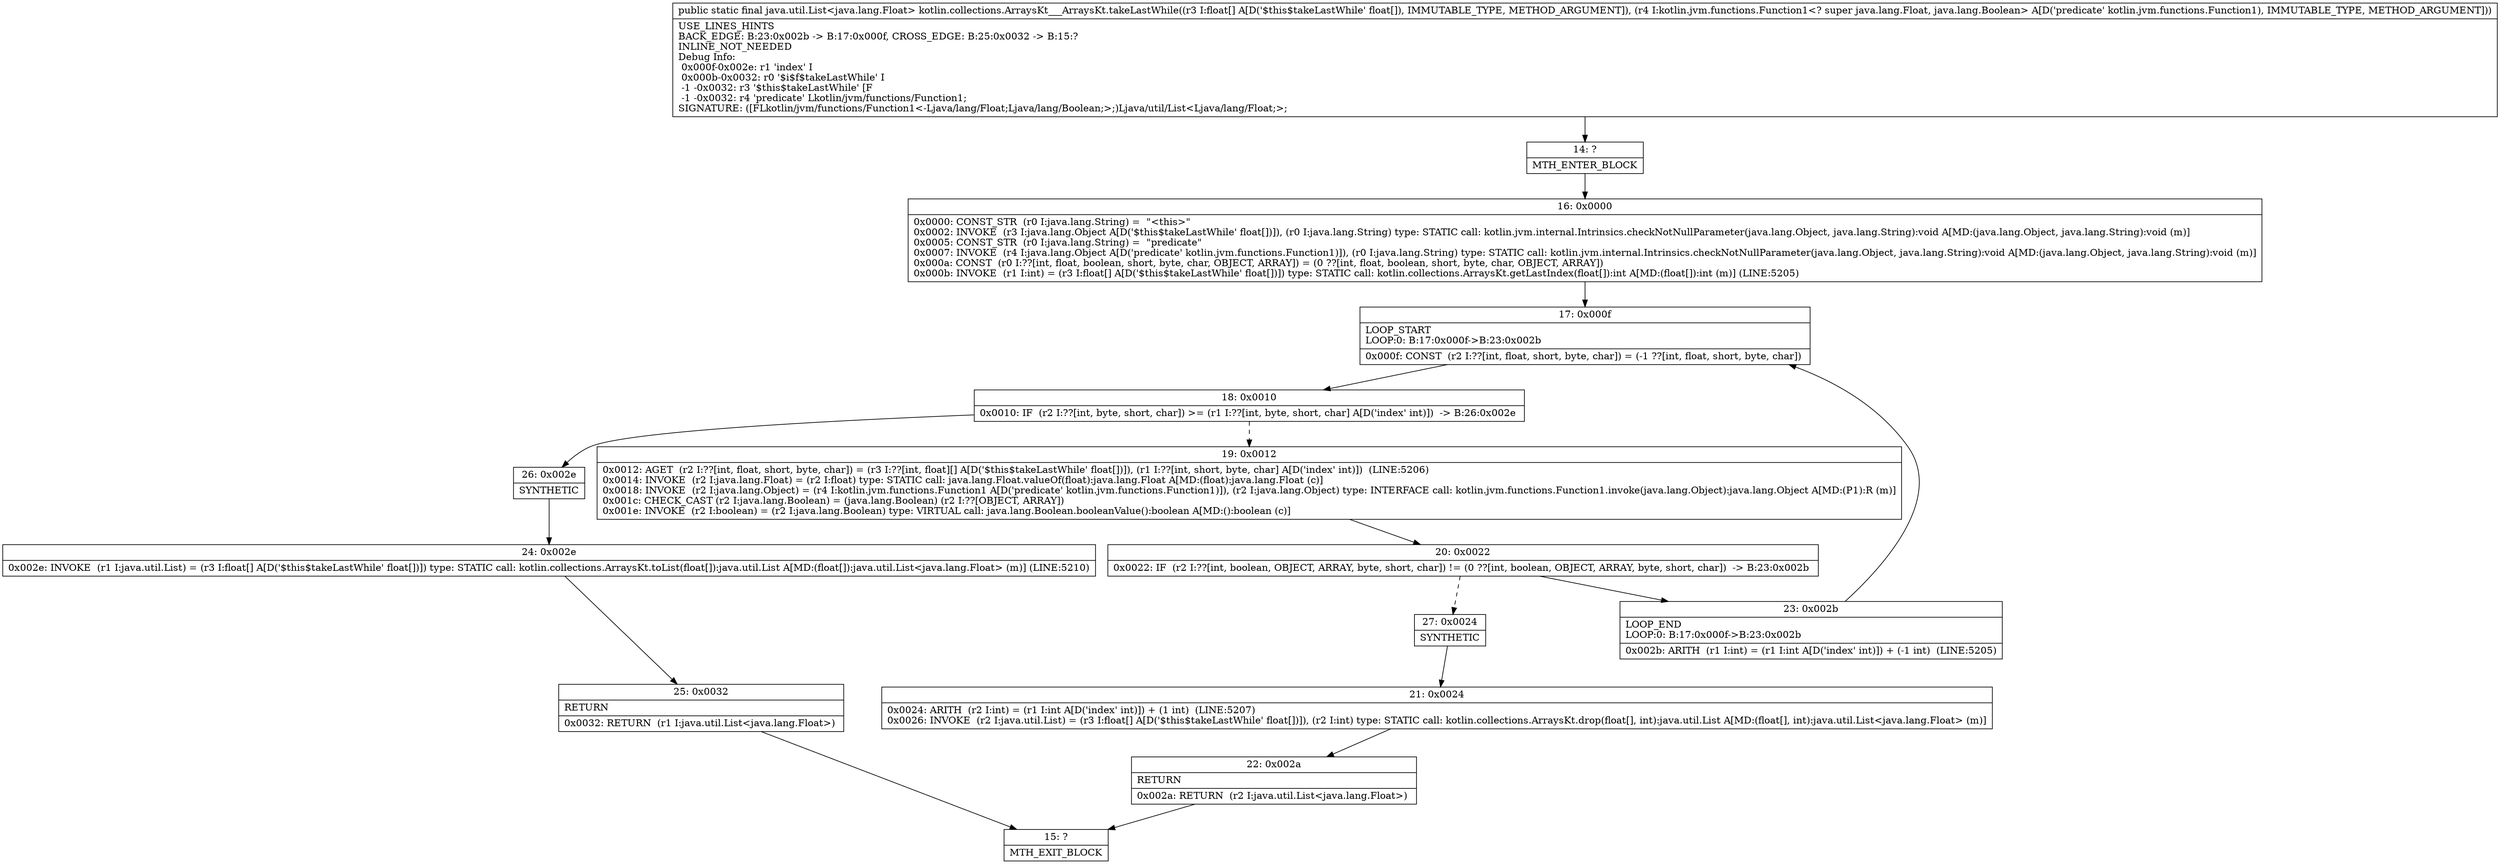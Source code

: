digraph "CFG forkotlin.collections.ArraysKt___ArraysKt.takeLastWhile([FLkotlin\/jvm\/functions\/Function1;)Ljava\/util\/List;" {
Node_14 [shape=record,label="{14\:\ ?|MTH_ENTER_BLOCK\l}"];
Node_16 [shape=record,label="{16\:\ 0x0000|0x0000: CONST_STR  (r0 I:java.lang.String) =  \"\<this\>\" \l0x0002: INVOKE  (r3 I:java.lang.Object A[D('$this$takeLastWhile' float[])]), (r0 I:java.lang.String) type: STATIC call: kotlin.jvm.internal.Intrinsics.checkNotNullParameter(java.lang.Object, java.lang.String):void A[MD:(java.lang.Object, java.lang.String):void (m)]\l0x0005: CONST_STR  (r0 I:java.lang.String) =  \"predicate\" \l0x0007: INVOKE  (r4 I:java.lang.Object A[D('predicate' kotlin.jvm.functions.Function1)]), (r0 I:java.lang.String) type: STATIC call: kotlin.jvm.internal.Intrinsics.checkNotNullParameter(java.lang.Object, java.lang.String):void A[MD:(java.lang.Object, java.lang.String):void (m)]\l0x000a: CONST  (r0 I:??[int, float, boolean, short, byte, char, OBJECT, ARRAY]) = (0 ??[int, float, boolean, short, byte, char, OBJECT, ARRAY]) \l0x000b: INVOKE  (r1 I:int) = (r3 I:float[] A[D('$this$takeLastWhile' float[])]) type: STATIC call: kotlin.collections.ArraysKt.getLastIndex(float[]):int A[MD:(float[]):int (m)] (LINE:5205)\l}"];
Node_17 [shape=record,label="{17\:\ 0x000f|LOOP_START\lLOOP:0: B:17:0x000f\-\>B:23:0x002b\l|0x000f: CONST  (r2 I:??[int, float, short, byte, char]) = (\-1 ??[int, float, short, byte, char]) \l}"];
Node_18 [shape=record,label="{18\:\ 0x0010|0x0010: IF  (r2 I:??[int, byte, short, char]) \>= (r1 I:??[int, byte, short, char] A[D('index' int)])  \-\> B:26:0x002e \l}"];
Node_19 [shape=record,label="{19\:\ 0x0012|0x0012: AGET  (r2 I:??[int, float, short, byte, char]) = (r3 I:??[int, float][] A[D('$this$takeLastWhile' float[])]), (r1 I:??[int, short, byte, char] A[D('index' int)])  (LINE:5206)\l0x0014: INVOKE  (r2 I:java.lang.Float) = (r2 I:float) type: STATIC call: java.lang.Float.valueOf(float):java.lang.Float A[MD:(float):java.lang.Float (c)]\l0x0018: INVOKE  (r2 I:java.lang.Object) = (r4 I:kotlin.jvm.functions.Function1 A[D('predicate' kotlin.jvm.functions.Function1)]), (r2 I:java.lang.Object) type: INTERFACE call: kotlin.jvm.functions.Function1.invoke(java.lang.Object):java.lang.Object A[MD:(P1):R (m)]\l0x001c: CHECK_CAST (r2 I:java.lang.Boolean) = (java.lang.Boolean) (r2 I:??[OBJECT, ARRAY]) \l0x001e: INVOKE  (r2 I:boolean) = (r2 I:java.lang.Boolean) type: VIRTUAL call: java.lang.Boolean.booleanValue():boolean A[MD:():boolean (c)]\l}"];
Node_20 [shape=record,label="{20\:\ 0x0022|0x0022: IF  (r2 I:??[int, boolean, OBJECT, ARRAY, byte, short, char]) != (0 ??[int, boolean, OBJECT, ARRAY, byte, short, char])  \-\> B:23:0x002b \l}"];
Node_23 [shape=record,label="{23\:\ 0x002b|LOOP_END\lLOOP:0: B:17:0x000f\-\>B:23:0x002b\l|0x002b: ARITH  (r1 I:int) = (r1 I:int A[D('index' int)]) + (\-1 int)  (LINE:5205)\l}"];
Node_27 [shape=record,label="{27\:\ 0x0024|SYNTHETIC\l}"];
Node_21 [shape=record,label="{21\:\ 0x0024|0x0024: ARITH  (r2 I:int) = (r1 I:int A[D('index' int)]) + (1 int)  (LINE:5207)\l0x0026: INVOKE  (r2 I:java.util.List) = (r3 I:float[] A[D('$this$takeLastWhile' float[])]), (r2 I:int) type: STATIC call: kotlin.collections.ArraysKt.drop(float[], int):java.util.List A[MD:(float[], int):java.util.List\<java.lang.Float\> (m)]\l}"];
Node_22 [shape=record,label="{22\:\ 0x002a|RETURN\l|0x002a: RETURN  (r2 I:java.util.List\<java.lang.Float\>) \l}"];
Node_15 [shape=record,label="{15\:\ ?|MTH_EXIT_BLOCK\l}"];
Node_26 [shape=record,label="{26\:\ 0x002e|SYNTHETIC\l}"];
Node_24 [shape=record,label="{24\:\ 0x002e|0x002e: INVOKE  (r1 I:java.util.List) = (r3 I:float[] A[D('$this$takeLastWhile' float[])]) type: STATIC call: kotlin.collections.ArraysKt.toList(float[]):java.util.List A[MD:(float[]):java.util.List\<java.lang.Float\> (m)] (LINE:5210)\l}"];
Node_25 [shape=record,label="{25\:\ 0x0032|RETURN\l|0x0032: RETURN  (r1 I:java.util.List\<java.lang.Float\>) \l}"];
MethodNode[shape=record,label="{public static final java.util.List\<java.lang.Float\> kotlin.collections.ArraysKt___ArraysKt.takeLastWhile((r3 I:float[] A[D('$this$takeLastWhile' float[]), IMMUTABLE_TYPE, METHOD_ARGUMENT]), (r4 I:kotlin.jvm.functions.Function1\<? super java.lang.Float, java.lang.Boolean\> A[D('predicate' kotlin.jvm.functions.Function1), IMMUTABLE_TYPE, METHOD_ARGUMENT]))  | USE_LINES_HINTS\lBACK_EDGE: B:23:0x002b \-\> B:17:0x000f, CROSS_EDGE: B:25:0x0032 \-\> B:15:?\lINLINE_NOT_NEEDED\lDebug Info:\l  0x000f\-0x002e: r1 'index' I\l  0x000b\-0x0032: r0 '$i$f$takeLastWhile' I\l  \-1 \-0x0032: r3 '$this$takeLastWhile' [F\l  \-1 \-0x0032: r4 'predicate' Lkotlin\/jvm\/functions\/Function1;\lSIGNATURE: ([FLkotlin\/jvm\/functions\/Function1\<\-Ljava\/lang\/Float;Ljava\/lang\/Boolean;\>;)Ljava\/util\/List\<Ljava\/lang\/Float;\>;\l}"];
MethodNode -> Node_14;Node_14 -> Node_16;
Node_16 -> Node_17;
Node_17 -> Node_18;
Node_18 -> Node_19[style=dashed];
Node_18 -> Node_26;
Node_19 -> Node_20;
Node_20 -> Node_23;
Node_20 -> Node_27[style=dashed];
Node_23 -> Node_17;
Node_27 -> Node_21;
Node_21 -> Node_22;
Node_22 -> Node_15;
Node_26 -> Node_24;
Node_24 -> Node_25;
Node_25 -> Node_15;
}

